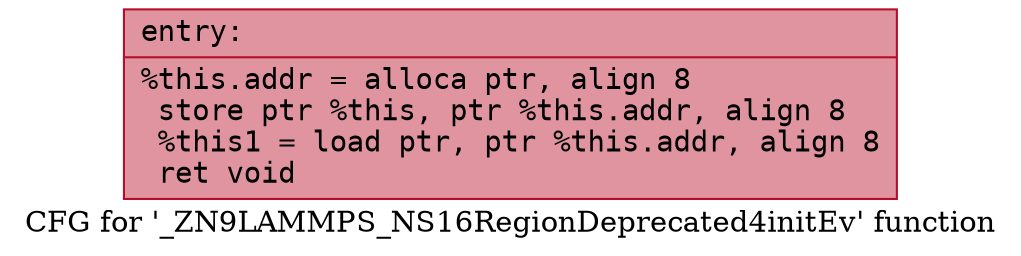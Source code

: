digraph "CFG for '_ZN9LAMMPS_NS16RegionDeprecated4initEv' function" {
	label="CFG for '_ZN9LAMMPS_NS16RegionDeprecated4initEv' function";

	Node0x55e233c10010 [shape=record,color="#b70d28ff", style=filled, fillcolor="#b70d2870" fontname="Courier",label="{entry:\l|  %this.addr = alloca ptr, align 8\l  store ptr %this, ptr %this.addr, align 8\l  %this1 = load ptr, ptr %this.addr, align 8\l  ret void\l}"];
}
